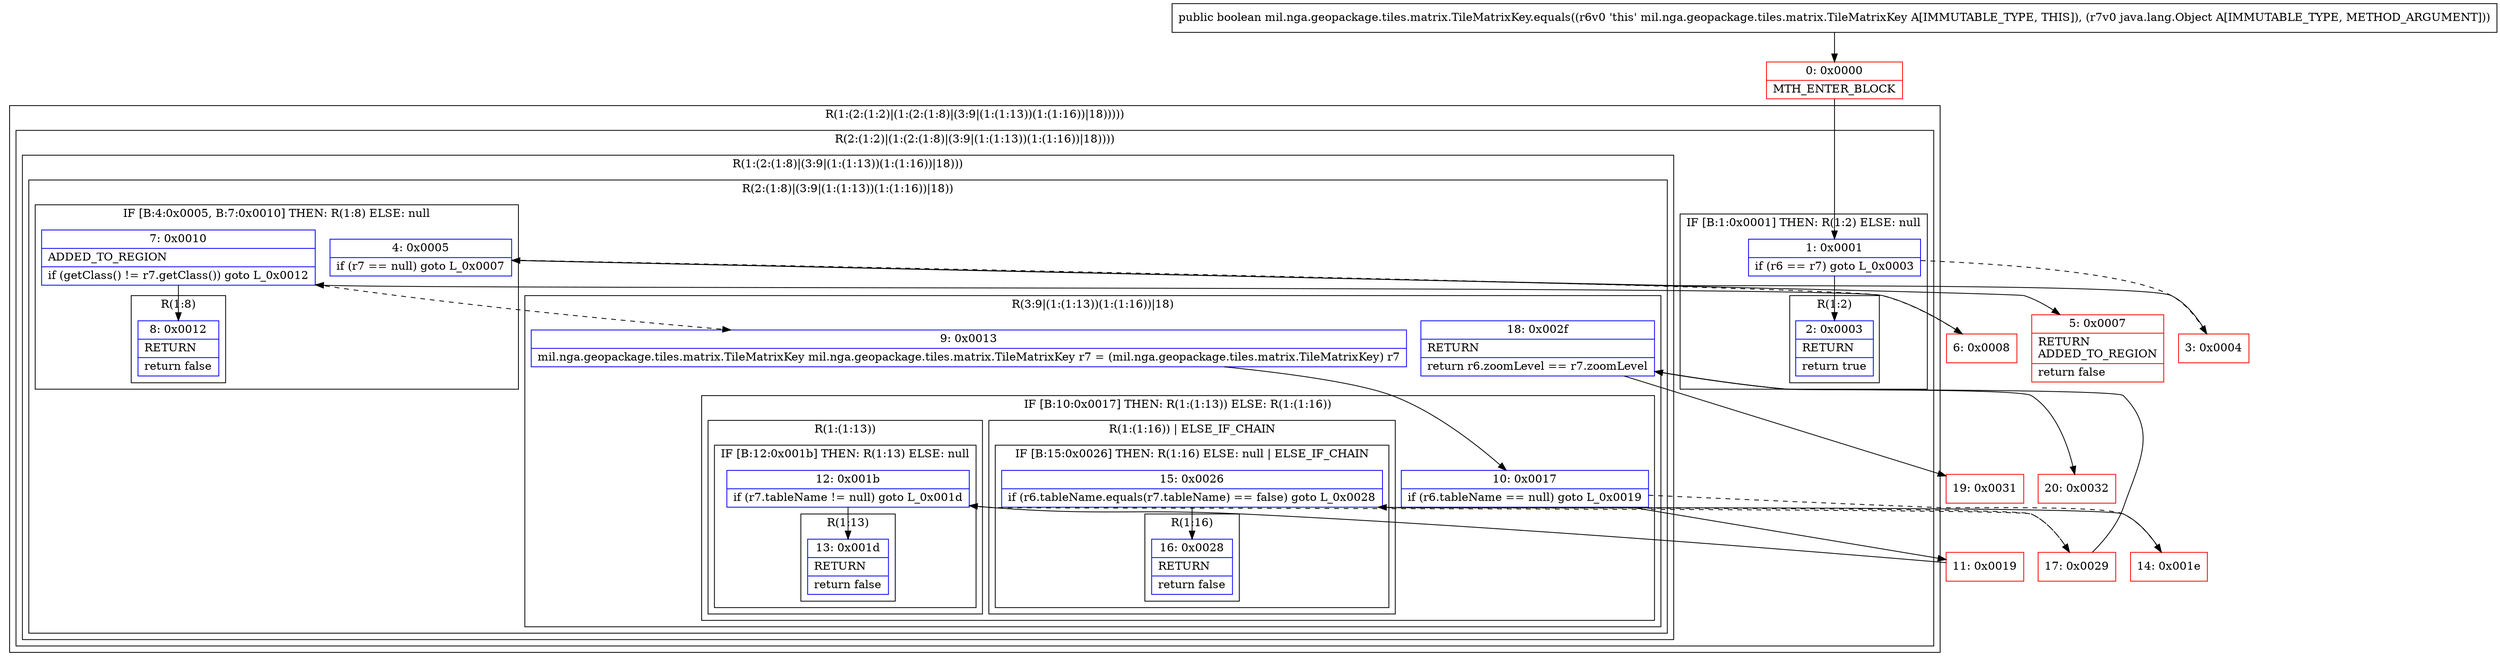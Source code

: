 digraph "CFG formil.nga.geopackage.tiles.matrix.TileMatrixKey.equals(Ljava\/lang\/Object;)Z" {
subgraph cluster_Region_1538587996 {
label = "R(1:(2:(1:2)|(1:(2:(1:8)|(3:9|(1:(1:13))(1:(1:16))|18)))))";
node [shape=record,color=blue];
subgraph cluster_Region_38225968 {
label = "R(2:(1:2)|(1:(2:(1:8)|(3:9|(1:(1:13))(1:(1:16))|18))))";
node [shape=record,color=blue];
subgraph cluster_IfRegion_566759807 {
label = "IF [B:1:0x0001] THEN: R(1:2) ELSE: null";
node [shape=record,color=blue];
Node_1 [shape=record,label="{1\:\ 0x0001|if (r6 == r7) goto L_0x0003\l}"];
subgraph cluster_Region_444798630 {
label = "R(1:2)";
node [shape=record,color=blue];
Node_2 [shape=record,label="{2\:\ 0x0003|RETURN\l|return true\l}"];
}
}
subgraph cluster_Region_1721845431 {
label = "R(1:(2:(1:8)|(3:9|(1:(1:13))(1:(1:16))|18)))";
node [shape=record,color=blue];
subgraph cluster_Region_1579127963 {
label = "R(2:(1:8)|(3:9|(1:(1:13))(1:(1:16))|18))";
node [shape=record,color=blue];
subgraph cluster_IfRegion_1060976078 {
label = "IF [B:4:0x0005, B:7:0x0010] THEN: R(1:8) ELSE: null";
node [shape=record,color=blue];
Node_4 [shape=record,label="{4\:\ 0x0005|if (r7 == null) goto L_0x0007\l}"];
Node_7 [shape=record,label="{7\:\ 0x0010|ADDED_TO_REGION\l|if (getClass() != r7.getClass()) goto L_0x0012\l}"];
subgraph cluster_Region_1032397481 {
label = "R(1:8)";
node [shape=record,color=blue];
Node_8 [shape=record,label="{8\:\ 0x0012|RETURN\l|return false\l}"];
}
}
subgraph cluster_Region_1828021436 {
label = "R(3:9|(1:(1:13))(1:(1:16))|18)";
node [shape=record,color=blue];
Node_9 [shape=record,label="{9\:\ 0x0013|mil.nga.geopackage.tiles.matrix.TileMatrixKey mil.nga.geopackage.tiles.matrix.TileMatrixKey r7 = (mil.nga.geopackage.tiles.matrix.TileMatrixKey) r7\l}"];
subgraph cluster_IfRegion_1374773073 {
label = "IF [B:10:0x0017] THEN: R(1:(1:13)) ELSE: R(1:(1:16))";
node [shape=record,color=blue];
Node_10 [shape=record,label="{10\:\ 0x0017|if (r6.tableName == null) goto L_0x0019\l}"];
subgraph cluster_Region_1944625848 {
label = "R(1:(1:13))";
node [shape=record,color=blue];
subgraph cluster_IfRegion_1760502849 {
label = "IF [B:12:0x001b] THEN: R(1:13) ELSE: null";
node [shape=record,color=blue];
Node_12 [shape=record,label="{12\:\ 0x001b|if (r7.tableName != null) goto L_0x001d\l}"];
subgraph cluster_Region_632121934 {
label = "R(1:13)";
node [shape=record,color=blue];
Node_13 [shape=record,label="{13\:\ 0x001d|RETURN\l|return false\l}"];
}
}
}
subgraph cluster_Region_1371904056 {
label = "R(1:(1:16)) | ELSE_IF_CHAIN\l";
node [shape=record,color=blue];
subgraph cluster_IfRegion_81684451 {
label = "IF [B:15:0x0026] THEN: R(1:16) ELSE: null | ELSE_IF_CHAIN\l";
node [shape=record,color=blue];
Node_15 [shape=record,label="{15\:\ 0x0026|if (r6.tableName.equals(r7.tableName) == false) goto L_0x0028\l}"];
subgraph cluster_Region_169172614 {
label = "R(1:16)";
node [shape=record,color=blue];
Node_16 [shape=record,label="{16\:\ 0x0028|RETURN\l|return false\l}"];
}
}
}
}
Node_18 [shape=record,label="{18\:\ 0x002f|RETURN\l|return r6.zoomLevel == r7.zoomLevel\l}"];
}
}
}
}
}
Node_0 [shape=record,color=red,label="{0\:\ 0x0000|MTH_ENTER_BLOCK\l}"];
Node_3 [shape=record,color=red,label="{3\:\ 0x0004}"];
Node_5 [shape=record,color=red,label="{5\:\ 0x0007|RETURN\lADDED_TO_REGION\l|return false\l}"];
Node_6 [shape=record,color=red,label="{6\:\ 0x0008}"];
Node_11 [shape=record,color=red,label="{11\:\ 0x0019}"];
Node_14 [shape=record,color=red,label="{14\:\ 0x001e}"];
Node_17 [shape=record,color=red,label="{17\:\ 0x0029}"];
Node_19 [shape=record,color=red,label="{19\:\ 0x0031}"];
Node_20 [shape=record,color=red,label="{20\:\ 0x0032}"];
MethodNode[shape=record,label="{public boolean mil.nga.geopackage.tiles.matrix.TileMatrixKey.equals((r6v0 'this' mil.nga.geopackage.tiles.matrix.TileMatrixKey A[IMMUTABLE_TYPE, THIS]), (r7v0 java.lang.Object A[IMMUTABLE_TYPE, METHOD_ARGUMENT])) }"];
MethodNode -> Node_0;
Node_1 -> Node_2;
Node_1 -> Node_3[style=dashed];
Node_4 -> Node_5;
Node_4 -> Node_6[style=dashed];
Node_7 -> Node_8;
Node_7 -> Node_9[style=dashed];
Node_9 -> Node_10;
Node_10 -> Node_11;
Node_10 -> Node_14[style=dashed];
Node_12 -> Node_13;
Node_12 -> Node_17[style=dashed];
Node_15 -> Node_16;
Node_15 -> Node_17[style=dashed];
Node_18 -> Node_19;
Node_18 -> Node_20;
Node_0 -> Node_1;
Node_3 -> Node_4;
Node_6 -> Node_7;
Node_11 -> Node_12;
Node_14 -> Node_15;
Node_17 -> Node_18;
}

